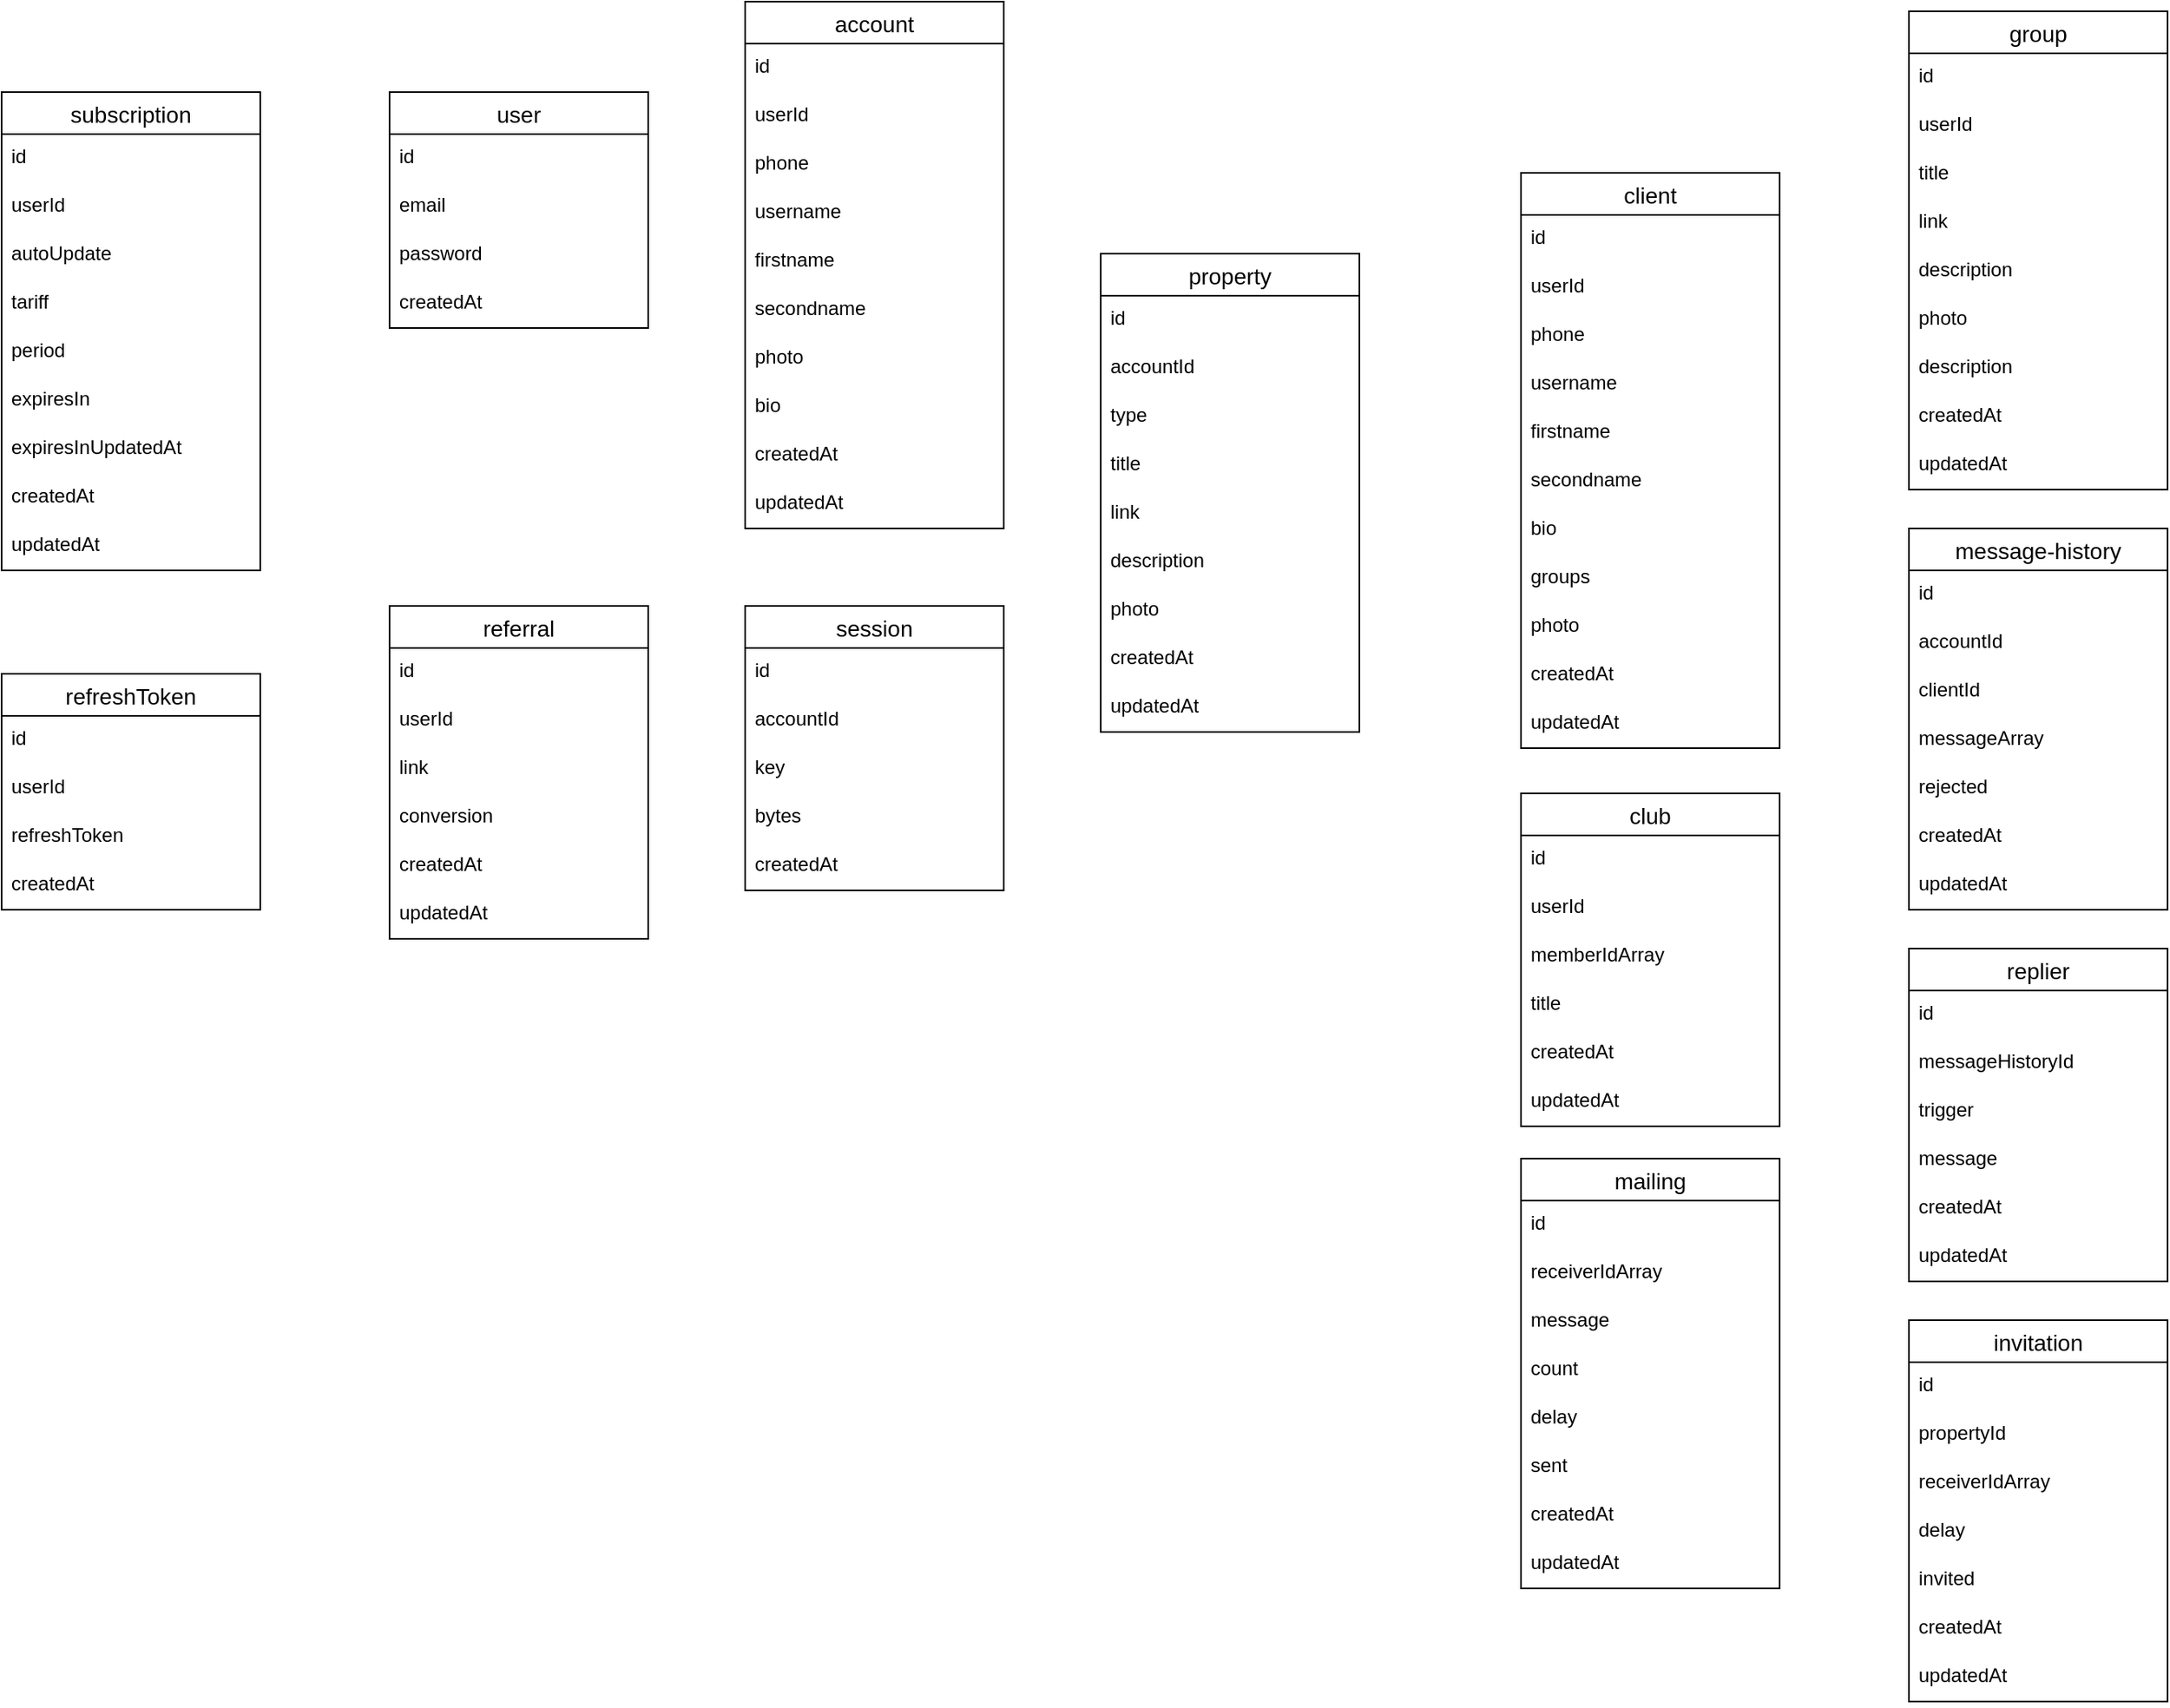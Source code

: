 <mxfile version="15.5.4" type="embed"><diagram id="rlkO2zejg5i3ZWUVnfk_" name="Page-1"><mxGraphModel dx="1343" dy="1570" grid="1" gridSize="10" guides="1" tooltips="1" connect="1" arrows="1" fold="1" page="1" pageScale="1" pageWidth="850" pageHeight="1100" math="0" shadow="0"><root><mxCell id="0"/><mxCell id="1" parent="0"/><mxCell id="tYg0k5vVHJpLoOAfeDSC-1" value="user" style="swimlane;fontStyle=0;childLayout=stackLayout;horizontal=1;startSize=26;horizontalStack=0;resizeParent=1;resizeParentMax=0;resizeLast=0;collapsible=1;marginBottom=0;align=center;fontSize=14;" parent="1" vertex="1"><mxGeometry x="80" width="160" height="146" as="geometry"><mxRectangle x="80" y="60" width="70" height="30" as="alternateBounds"/></mxGeometry></mxCell><mxCell id="tYg0k5vVHJpLoOAfeDSC-2" value="id" style="text;strokeColor=none;fillColor=none;spacingLeft=4;spacingRight=4;overflow=hidden;rotatable=0;points=[[0,0.5],[1,0.5]];portConstraint=eastwest;fontSize=12;" parent="tYg0k5vVHJpLoOAfeDSC-1" vertex="1"><mxGeometry y="26" width="160" height="30" as="geometry"/></mxCell><mxCell id="tYg0k5vVHJpLoOAfeDSC-3" value="email" style="text;strokeColor=none;fillColor=none;spacingLeft=4;spacingRight=4;overflow=hidden;rotatable=0;points=[[0,0.5],[1,0.5]];portConstraint=eastwest;fontSize=12;" parent="tYg0k5vVHJpLoOAfeDSC-1" vertex="1"><mxGeometry y="56" width="160" height="30" as="geometry"/></mxCell><mxCell id="tYg0k5vVHJpLoOAfeDSC-4" value="password" style="text;strokeColor=none;fillColor=none;spacingLeft=4;spacingRight=4;overflow=hidden;rotatable=0;points=[[0,0.5],[1,0.5]];portConstraint=eastwest;fontSize=12;" parent="tYg0k5vVHJpLoOAfeDSC-1" vertex="1"><mxGeometry y="86" width="160" height="30" as="geometry"/></mxCell><mxCell id="tYg0k5vVHJpLoOAfeDSC-53" value="createdAt" style="text;strokeColor=none;fillColor=none;spacingLeft=4;spacingRight=4;overflow=hidden;rotatable=0;points=[[0,0.5],[1,0.5]];portConstraint=eastwest;fontSize=12;" parent="tYg0k5vVHJpLoOAfeDSC-1" vertex="1"><mxGeometry y="116" width="160" height="30" as="geometry"/></mxCell><mxCell id="tYg0k5vVHJpLoOAfeDSC-5" value="property" style="swimlane;fontStyle=0;childLayout=stackLayout;horizontal=1;startSize=26;horizontalStack=0;resizeParent=1;resizeParentMax=0;resizeLast=0;collapsible=1;marginBottom=0;align=center;fontSize=14;" parent="1" vertex="1"><mxGeometry x="520" y="100" width="160" height="296" as="geometry"/></mxCell><mxCell id="tYg0k5vVHJpLoOAfeDSC-6" value="id" style="text;strokeColor=none;fillColor=none;spacingLeft=4;spacingRight=4;overflow=hidden;rotatable=0;points=[[0,0.5],[1,0.5]];portConstraint=eastwest;fontSize=12;" parent="tYg0k5vVHJpLoOAfeDSC-5" vertex="1"><mxGeometry y="26" width="160" height="30" as="geometry"/></mxCell><mxCell id="tYg0k5vVHJpLoOAfeDSC-7" value="accountId" style="text;strokeColor=none;fillColor=none;spacingLeft=4;spacingRight=4;overflow=hidden;rotatable=0;points=[[0,0.5],[1,0.5]];portConstraint=eastwest;fontSize=12;" parent="tYg0k5vVHJpLoOAfeDSC-5" vertex="1"><mxGeometry y="56" width="160" height="30" as="geometry"/></mxCell><mxCell id="tYg0k5vVHJpLoOAfeDSC-8" value="type" style="text;strokeColor=none;fillColor=none;spacingLeft=4;spacingRight=4;overflow=hidden;rotatable=0;points=[[0,0.5],[1,0.5]];portConstraint=eastwest;fontSize=12;" parent="tYg0k5vVHJpLoOAfeDSC-5" vertex="1"><mxGeometry y="86" width="160" height="30" as="geometry"/></mxCell><mxCell id="tYg0k5vVHJpLoOAfeDSC-67" value="title" style="text;strokeColor=none;fillColor=none;spacingLeft=4;spacingRight=4;overflow=hidden;rotatable=0;points=[[0,0.5],[1,0.5]];portConstraint=eastwest;fontSize=12;" parent="tYg0k5vVHJpLoOAfeDSC-5" vertex="1"><mxGeometry y="116" width="160" height="30" as="geometry"/></mxCell><mxCell id="tYg0k5vVHJpLoOAfeDSC-68" value="link" style="text;strokeColor=none;fillColor=none;spacingLeft=4;spacingRight=4;overflow=hidden;rotatable=0;points=[[0,0.5],[1,0.5]];portConstraint=eastwest;fontSize=12;" parent="tYg0k5vVHJpLoOAfeDSC-5" vertex="1"><mxGeometry y="146" width="160" height="30" as="geometry"/></mxCell><mxCell id="tYg0k5vVHJpLoOAfeDSC-69" value="description" style="text;strokeColor=none;fillColor=none;spacingLeft=4;spacingRight=4;overflow=hidden;rotatable=0;points=[[0,0.5],[1,0.5]];portConstraint=eastwest;fontSize=12;" parent="tYg0k5vVHJpLoOAfeDSC-5" vertex="1"><mxGeometry y="176" width="160" height="30" as="geometry"/></mxCell><mxCell id="tYg0k5vVHJpLoOAfeDSC-91" value="photo" style="text;strokeColor=none;fillColor=none;spacingLeft=4;spacingRight=4;overflow=hidden;rotatable=0;points=[[0,0.5],[1,0.5]];portConstraint=eastwest;fontSize=12;" parent="tYg0k5vVHJpLoOAfeDSC-5" vertex="1"><mxGeometry y="206" width="160" height="30" as="geometry"/></mxCell><mxCell id="tYg0k5vVHJpLoOAfeDSC-70" value="createdAt" style="text;strokeColor=none;fillColor=none;spacingLeft=4;spacingRight=4;overflow=hidden;rotatable=0;points=[[0,0.5],[1,0.5]];portConstraint=eastwest;fontSize=12;" parent="tYg0k5vVHJpLoOAfeDSC-5" vertex="1"><mxGeometry y="236" width="160" height="30" as="geometry"/></mxCell><mxCell id="tYg0k5vVHJpLoOAfeDSC-71" value="updatedAt" style="text;strokeColor=none;fillColor=none;spacingLeft=4;spacingRight=4;overflow=hidden;rotatable=0;points=[[0,0.5],[1,0.5]];portConstraint=eastwest;fontSize=12;" parent="tYg0k5vVHJpLoOAfeDSC-5" vertex="1"><mxGeometry y="266" width="160" height="30" as="geometry"/></mxCell><mxCell id="tYg0k5vVHJpLoOAfeDSC-9" value="client" style="swimlane;fontStyle=0;childLayout=stackLayout;horizontal=1;startSize=26;horizontalStack=0;resizeParent=1;resizeParentMax=0;resizeLast=0;collapsible=1;marginBottom=0;align=center;fontSize=14;" parent="1" vertex="1"><mxGeometry x="780" y="50" width="160" height="356" as="geometry"/></mxCell><mxCell id="tYg0k5vVHJpLoOAfeDSC-10" value="id" style="text;strokeColor=none;fillColor=none;spacingLeft=4;spacingRight=4;overflow=hidden;rotatable=0;points=[[0,0.5],[1,0.5]];portConstraint=eastwest;fontSize=12;" parent="tYg0k5vVHJpLoOAfeDSC-9" vertex="1"><mxGeometry y="26" width="160" height="30" as="geometry"/></mxCell><mxCell id="tYg0k5vVHJpLoOAfeDSC-11" value="userId" style="text;strokeColor=none;fillColor=none;spacingLeft=4;spacingRight=4;overflow=hidden;rotatable=0;points=[[0,0.5],[1,0.5]];portConstraint=eastwest;fontSize=12;" parent="tYg0k5vVHJpLoOAfeDSC-9" vertex="1"><mxGeometry y="56" width="160" height="30" as="geometry"/></mxCell><mxCell id="tYg0k5vVHJpLoOAfeDSC-12" value="phone" style="text;strokeColor=none;fillColor=none;spacingLeft=4;spacingRight=4;overflow=hidden;rotatable=0;points=[[0,0.5],[1,0.5]];portConstraint=eastwest;fontSize=12;" parent="tYg0k5vVHJpLoOAfeDSC-9" vertex="1"><mxGeometry y="86" width="160" height="30" as="geometry"/></mxCell><mxCell id="tYg0k5vVHJpLoOAfeDSC-73" value="username" style="text;strokeColor=none;fillColor=none;spacingLeft=4;spacingRight=4;overflow=hidden;rotatable=0;points=[[0,0.5],[1,0.5]];portConstraint=eastwest;fontSize=12;" parent="tYg0k5vVHJpLoOAfeDSC-9" vertex="1"><mxGeometry y="116" width="160" height="30" as="geometry"/></mxCell><mxCell id="tYg0k5vVHJpLoOAfeDSC-74" value="firstname" style="text;strokeColor=none;fillColor=none;spacingLeft=4;spacingRight=4;overflow=hidden;rotatable=0;points=[[0,0.5],[1,0.5]];portConstraint=eastwest;fontSize=12;" parent="tYg0k5vVHJpLoOAfeDSC-9" vertex="1"><mxGeometry y="146" width="160" height="30" as="geometry"/></mxCell><mxCell id="tYg0k5vVHJpLoOAfeDSC-75" value="secondname" style="text;strokeColor=none;fillColor=none;spacingLeft=4;spacingRight=4;overflow=hidden;rotatable=0;points=[[0,0.5],[1,0.5]];portConstraint=eastwest;fontSize=12;" parent="tYg0k5vVHJpLoOAfeDSC-9" vertex="1"><mxGeometry y="176" width="160" height="30" as="geometry"/></mxCell><mxCell id="tYg0k5vVHJpLoOAfeDSC-77" value="bio" style="text;strokeColor=none;fillColor=none;spacingLeft=4;spacingRight=4;overflow=hidden;rotatable=0;points=[[0,0.5],[1,0.5]];portConstraint=eastwest;fontSize=12;" parent="tYg0k5vVHJpLoOAfeDSC-9" vertex="1"><mxGeometry y="206" width="160" height="30" as="geometry"/></mxCell><mxCell id="tYg0k5vVHJpLoOAfeDSC-83" value="groups" style="text;strokeColor=none;fillColor=none;spacingLeft=4;spacingRight=4;overflow=hidden;rotatable=0;points=[[0,0.5],[1,0.5]];portConstraint=eastwest;fontSize=12;" parent="tYg0k5vVHJpLoOAfeDSC-9" vertex="1"><mxGeometry y="236" width="160" height="30" as="geometry"/></mxCell><mxCell id="tYg0k5vVHJpLoOAfeDSC-86" value="photo" style="text;strokeColor=none;fillColor=none;spacingLeft=4;spacingRight=4;overflow=hidden;rotatable=0;points=[[0,0.5],[1,0.5]];portConstraint=eastwest;fontSize=12;" parent="tYg0k5vVHJpLoOAfeDSC-9" vertex="1"><mxGeometry y="266" width="160" height="30" as="geometry"/></mxCell><mxCell id="tYg0k5vVHJpLoOAfeDSC-78" value="createdAt" style="text;strokeColor=none;fillColor=none;spacingLeft=4;spacingRight=4;overflow=hidden;rotatable=0;points=[[0,0.5],[1,0.5]];portConstraint=eastwest;fontSize=12;" parent="tYg0k5vVHJpLoOAfeDSC-9" vertex="1"><mxGeometry y="296" width="160" height="30" as="geometry"/></mxCell><mxCell id="tYg0k5vVHJpLoOAfeDSC-79" value="updatedAt" style="text;strokeColor=none;fillColor=none;spacingLeft=4;spacingRight=4;overflow=hidden;rotatable=0;points=[[0,0.5],[1,0.5]];portConstraint=eastwest;fontSize=12;" parent="tYg0k5vVHJpLoOAfeDSC-9" vertex="1"><mxGeometry y="326" width="160" height="30" as="geometry"/></mxCell><mxCell id="tYg0k5vVHJpLoOAfeDSC-13" value="referral" style="swimlane;fontStyle=0;childLayout=stackLayout;horizontal=1;startSize=26;horizontalStack=0;resizeParent=1;resizeParentMax=0;resizeLast=0;collapsible=1;marginBottom=0;align=center;fontSize=14;" parent="1" vertex="1"><mxGeometry x="80" y="318" width="160" height="206" as="geometry"/></mxCell><mxCell id="tYg0k5vVHJpLoOAfeDSC-14" value="id" style="text;strokeColor=none;fillColor=none;spacingLeft=4;spacingRight=4;overflow=hidden;rotatable=0;points=[[0,0.5],[1,0.5]];portConstraint=eastwest;fontSize=12;" parent="tYg0k5vVHJpLoOAfeDSC-13" vertex="1"><mxGeometry y="26" width="160" height="30" as="geometry"/></mxCell><mxCell id="tYg0k5vVHJpLoOAfeDSC-15" value="userId" style="text;strokeColor=none;fillColor=none;spacingLeft=4;spacingRight=4;overflow=hidden;rotatable=0;points=[[0,0.5],[1,0.5]];portConstraint=eastwest;fontSize=12;" parent="tYg0k5vVHJpLoOAfeDSC-13" vertex="1"><mxGeometry y="56" width="160" height="30" as="geometry"/></mxCell><mxCell id="tYg0k5vVHJpLoOAfeDSC-16" value="link" style="text;strokeColor=none;fillColor=none;spacingLeft=4;spacingRight=4;overflow=hidden;rotatable=0;points=[[0,0.5],[1,0.5]];portConstraint=eastwest;fontSize=12;" parent="tYg0k5vVHJpLoOAfeDSC-13" vertex="1"><mxGeometry y="86" width="160" height="30" as="geometry"/></mxCell><mxCell id="tYg0k5vVHJpLoOAfeDSC-62" value="conversion" style="text;strokeColor=none;fillColor=none;spacingLeft=4;spacingRight=4;overflow=hidden;rotatable=0;points=[[0,0.5],[1,0.5]];portConstraint=eastwest;fontSize=12;" parent="tYg0k5vVHJpLoOAfeDSC-13" vertex="1"><mxGeometry y="116" width="160" height="30" as="geometry"/></mxCell><mxCell id="tYg0k5vVHJpLoOAfeDSC-63" value="createdAt" style="text;strokeColor=none;fillColor=none;spacingLeft=4;spacingRight=4;overflow=hidden;rotatable=0;points=[[0,0.5],[1,0.5]];portConstraint=eastwest;fontSize=12;" parent="tYg0k5vVHJpLoOAfeDSC-13" vertex="1"><mxGeometry y="146" width="160" height="30" as="geometry"/></mxCell><mxCell id="tYg0k5vVHJpLoOAfeDSC-64" value="updatedAt" style="text;strokeColor=none;fillColor=none;spacingLeft=4;spacingRight=4;overflow=hidden;rotatable=0;points=[[0,0.5],[1,0.5]];portConstraint=eastwest;fontSize=12;" parent="tYg0k5vVHJpLoOAfeDSC-13" vertex="1"><mxGeometry y="176" width="160" height="30" as="geometry"/></mxCell><mxCell id="tYg0k5vVHJpLoOAfeDSC-17" value="session" style="swimlane;fontStyle=0;childLayout=stackLayout;horizontal=1;startSize=26;horizontalStack=0;resizeParent=1;resizeParentMax=0;resizeLast=0;collapsible=1;marginBottom=0;align=center;fontSize=14;" parent="1" vertex="1"><mxGeometry x="300" y="318" width="160" height="176" as="geometry"/></mxCell><mxCell id="tYg0k5vVHJpLoOAfeDSC-18" value="id" style="text;strokeColor=none;fillColor=none;spacingLeft=4;spacingRight=4;overflow=hidden;rotatable=0;points=[[0,0.5],[1,0.5]];portConstraint=eastwest;fontSize=12;" parent="tYg0k5vVHJpLoOAfeDSC-17" vertex="1"><mxGeometry y="26" width="160" height="30" as="geometry"/></mxCell><mxCell id="tYg0k5vVHJpLoOAfeDSC-19" value="accountId" style="text;strokeColor=none;fillColor=none;spacingLeft=4;spacingRight=4;overflow=hidden;rotatable=0;points=[[0,0.5],[1,0.5]];portConstraint=eastwest;fontSize=12;" parent="tYg0k5vVHJpLoOAfeDSC-17" vertex="1"><mxGeometry y="56" width="160" height="30" as="geometry"/></mxCell><mxCell id="tYg0k5vVHJpLoOAfeDSC-20" value="key" style="text;strokeColor=none;fillColor=none;spacingLeft=4;spacingRight=4;overflow=hidden;rotatable=0;points=[[0,0.5],[1,0.5]];portConstraint=eastwest;fontSize=12;" parent="tYg0k5vVHJpLoOAfeDSC-17" vertex="1"><mxGeometry y="86" width="160" height="30" as="geometry"/></mxCell><mxCell id="tYg0k5vVHJpLoOAfeDSC-65" value="bytes" style="text;strokeColor=none;fillColor=none;spacingLeft=4;spacingRight=4;overflow=hidden;rotatable=0;points=[[0,0.5],[1,0.5]];portConstraint=eastwest;fontSize=12;" parent="tYg0k5vVHJpLoOAfeDSC-17" vertex="1"><mxGeometry y="116" width="160" height="30" as="geometry"/></mxCell><mxCell id="tYg0k5vVHJpLoOAfeDSC-66" value="createdAt" style="text;strokeColor=none;fillColor=none;spacingLeft=4;spacingRight=4;overflow=hidden;rotatable=0;points=[[0,0.5],[1,0.5]];portConstraint=eastwest;fontSize=12;" parent="tYg0k5vVHJpLoOAfeDSC-17" vertex="1"><mxGeometry y="146" width="160" height="30" as="geometry"/></mxCell><mxCell id="tYg0k5vVHJpLoOAfeDSC-21" value="account" style="swimlane;fontStyle=0;childLayout=stackLayout;horizontal=1;startSize=26;horizontalStack=0;resizeParent=1;resizeParentMax=0;resizeLast=0;collapsible=1;marginBottom=0;align=center;fontSize=14;" parent="1" vertex="1"><mxGeometry x="300" y="-56" width="160" height="326" as="geometry"/></mxCell><mxCell id="tYg0k5vVHJpLoOAfeDSC-22" value="id" style="text;strokeColor=none;fillColor=none;spacingLeft=4;spacingRight=4;overflow=hidden;rotatable=0;points=[[0,0.5],[1,0.5]];portConstraint=eastwest;fontSize=12;" parent="tYg0k5vVHJpLoOAfeDSC-21" vertex="1"><mxGeometry y="26" width="160" height="30" as="geometry"/></mxCell><mxCell id="tYg0k5vVHJpLoOAfeDSC-23" value="userId" style="text;strokeColor=none;fillColor=none;spacingLeft=4;spacingRight=4;overflow=hidden;rotatable=0;points=[[0,0.5],[1,0.5]];portConstraint=eastwest;fontSize=12;" parent="tYg0k5vVHJpLoOAfeDSC-21" vertex="1"><mxGeometry y="56" width="160" height="30" as="geometry"/></mxCell><mxCell id="tYg0k5vVHJpLoOAfeDSC-59" value="phone" style="text;strokeColor=none;fillColor=none;spacingLeft=4;spacingRight=4;overflow=hidden;rotatable=0;points=[[0,0.5],[1,0.5]];portConstraint=eastwest;fontSize=12;" parent="tYg0k5vVHJpLoOAfeDSC-21" vertex="1"><mxGeometry y="86" width="160" height="30" as="geometry"/></mxCell><mxCell id="tYg0k5vVHJpLoOAfeDSC-24" value="username" style="text;strokeColor=none;fillColor=none;spacingLeft=4;spacingRight=4;overflow=hidden;rotatable=0;points=[[0,0.5],[1,0.5]];portConstraint=eastwest;fontSize=12;" parent="tYg0k5vVHJpLoOAfeDSC-21" vertex="1"><mxGeometry y="116" width="160" height="30" as="geometry"/></mxCell><mxCell id="tYg0k5vVHJpLoOAfeDSC-55" value="firstname" style="text;strokeColor=none;fillColor=none;spacingLeft=4;spacingRight=4;overflow=hidden;rotatable=0;points=[[0,0.5],[1,0.5]];portConstraint=eastwest;fontSize=12;" parent="tYg0k5vVHJpLoOAfeDSC-21" vertex="1"><mxGeometry y="146" width="160" height="30" as="geometry"/></mxCell><mxCell id="tYg0k5vVHJpLoOAfeDSC-56" value="secondname" style="text;strokeColor=none;fillColor=none;spacingLeft=4;spacingRight=4;overflow=hidden;rotatable=0;points=[[0,0.5],[1,0.5]];portConstraint=eastwest;fontSize=12;" parent="tYg0k5vVHJpLoOAfeDSC-21" vertex="1"><mxGeometry y="176" width="160" height="30" as="geometry"/></mxCell><mxCell id="tYg0k5vVHJpLoOAfeDSC-57" value="photo" style="text;strokeColor=none;fillColor=none;spacingLeft=4;spacingRight=4;overflow=hidden;rotatable=0;points=[[0,0.5],[1,0.5]];portConstraint=eastwest;fontSize=12;" parent="tYg0k5vVHJpLoOAfeDSC-21" vertex="1"><mxGeometry y="206" width="160" height="30" as="geometry"/></mxCell><mxCell id="tYg0k5vVHJpLoOAfeDSC-58" value="bio" style="text;strokeColor=none;fillColor=none;spacingLeft=4;spacingRight=4;overflow=hidden;rotatable=0;points=[[0,0.5],[1,0.5]];portConstraint=eastwest;fontSize=12;" parent="tYg0k5vVHJpLoOAfeDSC-21" vertex="1"><mxGeometry y="236" width="160" height="30" as="geometry"/></mxCell><mxCell id="tYg0k5vVHJpLoOAfeDSC-60" value="createdAt" style="text;strokeColor=none;fillColor=none;spacingLeft=4;spacingRight=4;overflow=hidden;rotatable=0;points=[[0,0.5],[1,0.5]];portConstraint=eastwest;fontSize=12;" parent="tYg0k5vVHJpLoOAfeDSC-21" vertex="1"><mxGeometry y="266" width="160" height="30" as="geometry"/></mxCell><mxCell id="tYg0k5vVHJpLoOAfeDSC-61" value="updatedAt" style="text;strokeColor=none;fillColor=none;spacingLeft=4;spacingRight=4;overflow=hidden;rotatable=0;points=[[0,0.5],[1,0.5]];portConstraint=eastwest;fontSize=12;" parent="tYg0k5vVHJpLoOAfeDSC-21" vertex="1"><mxGeometry y="296" width="160" height="30" as="geometry"/></mxCell><mxCell id="tYg0k5vVHJpLoOAfeDSC-29" value="group" style="swimlane;fontStyle=0;childLayout=stackLayout;horizontal=1;startSize=26;horizontalStack=0;resizeParent=1;resizeParentMax=0;resizeLast=0;collapsible=1;marginBottom=0;align=center;fontSize=14;" parent="1" vertex="1"><mxGeometry x="1020" y="-50" width="160" height="296" as="geometry"/></mxCell><mxCell id="tYg0k5vVHJpLoOAfeDSC-30" value="id" style="text;strokeColor=none;fillColor=none;spacingLeft=4;spacingRight=4;overflow=hidden;rotatable=0;points=[[0,0.5],[1,0.5]];portConstraint=eastwest;fontSize=12;" parent="tYg0k5vVHJpLoOAfeDSC-29" vertex="1"><mxGeometry y="26" width="160" height="30" as="geometry"/></mxCell><mxCell id="tYg0k5vVHJpLoOAfeDSC-31" value="userId" style="text;strokeColor=none;fillColor=none;spacingLeft=4;spacingRight=4;overflow=hidden;rotatable=0;points=[[0,0.5],[1,0.5]];portConstraint=eastwest;fontSize=12;" parent="tYg0k5vVHJpLoOAfeDSC-29" vertex="1"><mxGeometry y="56" width="160" height="30" as="geometry"/></mxCell><mxCell id="tYg0k5vVHJpLoOAfeDSC-32" value="title" style="text;strokeColor=none;fillColor=none;spacingLeft=4;spacingRight=4;overflow=hidden;rotatable=0;points=[[0,0.5],[1,0.5]];portConstraint=eastwest;fontSize=12;" parent="tYg0k5vVHJpLoOAfeDSC-29" vertex="1"><mxGeometry y="86" width="160" height="30" as="geometry"/></mxCell><mxCell id="tYg0k5vVHJpLoOAfeDSC-84" value="link" style="text;strokeColor=none;fillColor=none;spacingLeft=4;spacingRight=4;overflow=hidden;rotatable=0;points=[[0,0.5],[1,0.5]];portConstraint=eastwest;fontSize=12;" parent="tYg0k5vVHJpLoOAfeDSC-29" vertex="1"><mxGeometry y="116" width="160" height="30" as="geometry"/></mxCell><mxCell id="tYg0k5vVHJpLoOAfeDSC-87" value="description" style="text;strokeColor=none;fillColor=none;spacingLeft=4;spacingRight=4;overflow=hidden;rotatable=0;points=[[0,0.5],[1,0.5]];portConstraint=eastwest;fontSize=12;" parent="tYg0k5vVHJpLoOAfeDSC-29" vertex="1"><mxGeometry y="146" width="160" height="30" as="geometry"/></mxCell><mxCell id="tYg0k5vVHJpLoOAfeDSC-88" value="photo" style="text;strokeColor=none;fillColor=none;spacingLeft=4;spacingRight=4;overflow=hidden;rotatable=0;points=[[0,0.5],[1,0.5]];portConstraint=eastwest;fontSize=12;" parent="tYg0k5vVHJpLoOAfeDSC-29" vertex="1"><mxGeometry y="176" width="160" height="30" as="geometry"/></mxCell><mxCell id="tYg0k5vVHJpLoOAfeDSC-89" value="description" style="text;strokeColor=none;fillColor=none;spacingLeft=4;spacingRight=4;overflow=hidden;rotatable=0;points=[[0,0.5],[1,0.5]];portConstraint=eastwest;fontSize=12;" parent="tYg0k5vVHJpLoOAfeDSC-29" vertex="1"><mxGeometry y="206" width="160" height="30" as="geometry"/></mxCell><mxCell id="tYg0k5vVHJpLoOAfeDSC-92" value="createdAt" style="text;strokeColor=none;fillColor=none;spacingLeft=4;spacingRight=4;overflow=hidden;rotatable=0;points=[[0,0.5],[1,0.5]];portConstraint=eastwest;fontSize=12;" parent="tYg0k5vVHJpLoOAfeDSC-29" vertex="1"><mxGeometry y="236" width="160" height="30" as="geometry"/></mxCell><mxCell id="tYg0k5vVHJpLoOAfeDSC-93" value="updatedAt" style="text;strokeColor=none;fillColor=none;spacingLeft=4;spacingRight=4;overflow=hidden;rotatable=0;points=[[0,0.5],[1,0.5]];portConstraint=eastwest;fontSize=12;" parent="tYg0k5vVHJpLoOAfeDSC-29" vertex="1"><mxGeometry y="266" width="160" height="30" as="geometry"/></mxCell><mxCell id="tYg0k5vVHJpLoOAfeDSC-33" value="message-history" style="swimlane;fontStyle=0;childLayout=stackLayout;horizontal=1;startSize=26;horizontalStack=0;resizeParent=1;resizeParentMax=0;resizeLast=0;collapsible=1;marginBottom=0;align=center;fontSize=14;" parent="1" vertex="1"><mxGeometry x="1020" y="270" width="160" height="236" as="geometry"/></mxCell><mxCell id="tYg0k5vVHJpLoOAfeDSC-34" value="id" style="text;strokeColor=none;fillColor=none;spacingLeft=4;spacingRight=4;overflow=hidden;rotatable=0;points=[[0,0.5],[1,0.5]];portConstraint=eastwest;fontSize=12;" parent="tYg0k5vVHJpLoOAfeDSC-33" vertex="1"><mxGeometry y="26" width="160" height="30" as="geometry"/></mxCell><mxCell id="tYg0k5vVHJpLoOAfeDSC-35" value="accountId" style="text;strokeColor=none;fillColor=none;spacingLeft=4;spacingRight=4;overflow=hidden;rotatable=0;points=[[0,0.5],[1,0.5]];portConstraint=eastwest;fontSize=12;" parent="tYg0k5vVHJpLoOAfeDSC-33" vertex="1"><mxGeometry y="56" width="160" height="30" as="geometry"/></mxCell><mxCell id="tYg0k5vVHJpLoOAfeDSC-36" value="clientId" style="text;strokeColor=none;fillColor=none;spacingLeft=4;spacingRight=4;overflow=hidden;rotatable=0;points=[[0,0.5],[1,0.5]];portConstraint=eastwest;fontSize=12;" parent="tYg0k5vVHJpLoOAfeDSC-33" vertex="1"><mxGeometry y="86" width="160" height="30" as="geometry"/></mxCell><mxCell id="tYg0k5vVHJpLoOAfeDSC-94" value="messageArray" style="text;strokeColor=none;fillColor=none;spacingLeft=4;spacingRight=4;overflow=hidden;rotatable=0;points=[[0,0.5],[1,0.5]];portConstraint=eastwest;fontSize=12;" parent="tYg0k5vVHJpLoOAfeDSC-33" vertex="1"><mxGeometry y="116" width="160" height="30" as="geometry"/></mxCell><mxCell id="tYg0k5vVHJpLoOAfeDSC-97" value="rejected" style="text;strokeColor=none;fillColor=none;spacingLeft=4;spacingRight=4;overflow=hidden;rotatable=0;points=[[0,0.5],[1,0.5]];portConstraint=eastwest;fontSize=12;" parent="tYg0k5vVHJpLoOAfeDSC-33" vertex="1"><mxGeometry y="146" width="160" height="30" as="geometry"/></mxCell><mxCell id="tYg0k5vVHJpLoOAfeDSC-95" value="createdAt" style="text;strokeColor=none;fillColor=none;spacingLeft=4;spacingRight=4;overflow=hidden;rotatable=0;points=[[0,0.5],[1,0.5]];portConstraint=eastwest;fontSize=12;" parent="tYg0k5vVHJpLoOAfeDSC-33" vertex="1"><mxGeometry y="176" width="160" height="30" as="geometry"/></mxCell><mxCell id="tYg0k5vVHJpLoOAfeDSC-96" value="updatedAt" style="text;strokeColor=none;fillColor=none;spacingLeft=4;spacingRight=4;overflow=hidden;rotatable=0;points=[[0,0.5],[1,0.5]];portConstraint=eastwest;fontSize=12;" parent="tYg0k5vVHJpLoOAfeDSC-33" vertex="1"><mxGeometry y="206" width="160" height="30" as="geometry"/></mxCell><mxCell id="tYg0k5vVHJpLoOAfeDSC-37" value="mailing" style="swimlane;fontStyle=0;childLayout=stackLayout;horizontal=1;startSize=26;horizontalStack=0;resizeParent=1;resizeParentMax=0;resizeLast=0;collapsible=1;marginBottom=0;align=center;fontSize=14;" parent="1" vertex="1"><mxGeometry x="780" y="660" width="160" height="266" as="geometry"/></mxCell><mxCell id="tYg0k5vVHJpLoOAfeDSC-38" value="id" style="text;strokeColor=none;fillColor=none;spacingLeft=4;spacingRight=4;overflow=hidden;rotatable=0;points=[[0,0.5],[1,0.5]];portConstraint=eastwest;fontSize=12;" parent="tYg0k5vVHJpLoOAfeDSC-37" vertex="1"><mxGeometry y="26" width="160" height="30" as="geometry"/></mxCell><mxCell id="tYg0k5vVHJpLoOAfeDSC-39" value="receiverIdArray" style="text;strokeColor=none;fillColor=none;spacingLeft=4;spacingRight=4;overflow=hidden;rotatable=0;points=[[0,0.5],[1,0.5]];portConstraint=eastwest;fontSize=12;" parent="tYg0k5vVHJpLoOAfeDSC-37" vertex="1"><mxGeometry y="56" width="160" height="30" as="geometry"/></mxCell><mxCell id="tYg0k5vVHJpLoOAfeDSC-40" value="message" style="text;strokeColor=none;fillColor=none;spacingLeft=4;spacingRight=4;overflow=hidden;rotatable=0;points=[[0,0.5],[1,0.5]];portConstraint=eastwest;fontSize=12;" parent="tYg0k5vVHJpLoOAfeDSC-37" vertex="1"><mxGeometry y="86" width="160" height="30" as="geometry"/></mxCell><mxCell id="tYg0k5vVHJpLoOAfeDSC-103" value="count" style="text;strokeColor=none;fillColor=none;spacingLeft=4;spacingRight=4;overflow=hidden;rotatable=0;points=[[0,0.5],[1,0.5]];portConstraint=eastwest;fontSize=12;" parent="tYg0k5vVHJpLoOAfeDSC-37" vertex="1"><mxGeometry y="116" width="160" height="30" as="geometry"/></mxCell><mxCell id="tYg0k5vVHJpLoOAfeDSC-101" value="delay" style="text;strokeColor=none;fillColor=none;spacingLeft=4;spacingRight=4;overflow=hidden;rotatable=0;points=[[0,0.5],[1,0.5]];portConstraint=eastwest;fontSize=12;" parent="tYg0k5vVHJpLoOAfeDSC-37" vertex="1"><mxGeometry y="146" width="160" height="30" as="geometry"/></mxCell><mxCell id="tYg0k5vVHJpLoOAfeDSC-102" value="sent" style="text;strokeColor=none;fillColor=none;spacingLeft=4;spacingRight=4;overflow=hidden;rotatable=0;points=[[0,0.5],[1,0.5]];portConstraint=eastwest;fontSize=12;" parent="tYg0k5vVHJpLoOAfeDSC-37" vertex="1"><mxGeometry y="176" width="160" height="30" as="geometry"/></mxCell><mxCell id="tYg0k5vVHJpLoOAfeDSC-104" value="createdAt" style="text;strokeColor=none;fillColor=none;spacingLeft=4;spacingRight=4;overflow=hidden;rotatable=0;points=[[0,0.5],[1,0.5]];portConstraint=eastwest;fontSize=12;" parent="tYg0k5vVHJpLoOAfeDSC-37" vertex="1"><mxGeometry y="206" width="160" height="30" as="geometry"/></mxCell><mxCell id="tYg0k5vVHJpLoOAfeDSC-105" value="updatedAt" style="text;strokeColor=none;fillColor=none;spacingLeft=4;spacingRight=4;overflow=hidden;rotatable=0;points=[[0,0.5],[1,0.5]];portConstraint=eastwest;fontSize=12;" parent="tYg0k5vVHJpLoOAfeDSC-37" vertex="1"><mxGeometry y="236" width="160" height="30" as="geometry"/></mxCell><mxCell id="tYg0k5vVHJpLoOAfeDSC-41" value="club" style="swimlane;fontStyle=0;childLayout=stackLayout;horizontal=1;startSize=26;horizontalStack=0;resizeParent=1;resizeParentMax=0;resizeLast=0;collapsible=1;marginBottom=0;align=center;fontSize=14;" parent="1" vertex="1"><mxGeometry x="780" y="434" width="160" height="206" as="geometry"/></mxCell><mxCell id="tYg0k5vVHJpLoOAfeDSC-42" value="id" style="text;strokeColor=none;fillColor=none;spacingLeft=4;spacingRight=4;overflow=hidden;rotatable=0;points=[[0,0.5],[1,0.5]];portConstraint=eastwest;fontSize=12;" parent="tYg0k5vVHJpLoOAfeDSC-41" vertex="1"><mxGeometry y="26" width="160" height="30" as="geometry"/></mxCell><mxCell id="tYg0k5vVHJpLoOAfeDSC-43" value="userId" style="text;strokeColor=none;fillColor=none;spacingLeft=4;spacingRight=4;overflow=hidden;rotatable=0;points=[[0,0.5],[1,0.5]];portConstraint=eastwest;fontSize=12;" parent="tYg0k5vVHJpLoOAfeDSC-41" vertex="1"><mxGeometry y="56" width="160" height="30" as="geometry"/></mxCell><mxCell id="tYg0k5vVHJpLoOAfeDSC-44" value="memberIdArray" style="text;strokeColor=none;fillColor=none;spacingLeft=4;spacingRight=4;overflow=hidden;rotatable=0;points=[[0,0.5],[1,0.5]];portConstraint=eastwest;fontSize=12;" parent="tYg0k5vVHJpLoOAfeDSC-41" vertex="1"><mxGeometry y="86" width="160" height="30" as="geometry"/></mxCell><mxCell id="tYg0k5vVHJpLoOAfeDSC-80" value="title" style="text;strokeColor=none;fillColor=none;spacingLeft=4;spacingRight=4;overflow=hidden;rotatable=0;points=[[0,0.5],[1,0.5]];portConstraint=eastwest;fontSize=12;" parent="tYg0k5vVHJpLoOAfeDSC-41" vertex="1"><mxGeometry y="116" width="160" height="30" as="geometry"/></mxCell><mxCell id="tYg0k5vVHJpLoOAfeDSC-81" value="createdAt" style="text;strokeColor=none;fillColor=none;spacingLeft=4;spacingRight=4;overflow=hidden;rotatable=0;points=[[0,0.5],[1,0.5]];portConstraint=eastwest;fontSize=12;" parent="tYg0k5vVHJpLoOAfeDSC-41" vertex="1"><mxGeometry y="146" width="160" height="30" as="geometry"/></mxCell><mxCell id="tYg0k5vVHJpLoOAfeDSC-82" value="updatedAt" style="text;strokeColor=none;fillColor=none;spacingLeft=4;spacingRight=4;overflow=hidden;rotatable=0;points=[[0,0.5],[1,0.5]];portConstraint=eastwest;fontSize=12;" parent="tYg0k5vVHJpLoOAfeDSC-41" vertex="1"><mxGeometry y="176" width="160" height="30" as="geometry"/></mxCell><mxCell id="tYg0k5vVHJpLoOAfeDSC-45" value="invitation" style="swimlane;fontStyle=0;childLayout=stackLayout;horizontal=1;startSize=26;horizontalStack=0;resizeParent=1;resizeParentMax=0;resizeLast=0;collapsible=1;marginBottom=0;align=center;fontSize=14;" parent="1" vertex="1"><mxGeometry x="1020" y="760" width="160" height="236" as="geometry"/></mxCell><mxCell id="tYg0k5vVHJpLoOAfeDSC-46" value="id" style="text;strokeColor=none;fillColor=none;spacingLeft=4;spacingRight=4;overflow=hidden;rotatable=0;points=[[0,0.5],[1,0.5]];portConstraint=eastwest;fontSize=12;" parent="tYg0k5vVHJpLoOAfeDSC-45" vertex="1"><mxGeometry y="26" width="160" height="30" as="geometry"/></mxCell><mxCell id="tYg0k5vVHJpLoOAfeDSC-47" value="propertyId" style="text;strokeColor=none;fillColor=none;spacingLeft=4;spacingRight=4;overflow=hidden;rotatable=0;points=[[0,0.5],[1,0.5]];portConstraint=eastwest;fontSize=12;" parent="tYg0k5vVHJpLoOAfeDSC-45" vertex="1"><mxGeometry y="56" width="160" height="30" as="geometry"/></mxCell><mxCell id="tYg0k5vVHJpLoOAfeDSC-48" value="receiverIdArray" style="text;strokeColor=none;fillColor=none;spacingLeft=4;spacingRight=4;overflow=hidden;rotatable=0;points=[[0,0.5],[1,0.5]];portConstraint=eastwest;fontSize=12;" parent="tYg0k5vVHJpLoOAfeDSC-45" vertex="1"><mxGeometry y="86" width="160" height="30" as="geometry"/></mxCell><mxCell id="tYg0k5vVHJpLoOAfeDSC-106" value="delay" style="text;strokeColor=none;fillColor=none;spacingLeft=4;spacingRight=4;overflow=hidden;rotatable=0;points=[[0,0.5],[1,0.5]];portConstraint=eastwest;fontSize=12;" parent="tYg0k5vVHJpLoOAfeDSC-45" vertex="1"><mxGeometry y="116" width="160" height="30" as="geometry"/></mxCell><mxCell id="tYg0k5vVHJpLoOAfeDSC-107" value="invited" style="text;strokeColor=none;fillColor=none;spacingLeft=4;spacingRight=4;overflow=hidden;rotatable=0;points=[[0,0.5],[1,0.5]];portConstraint=eastwest;fontSize=12;" parent="tYg0k5vVHJpLoOAfeDSC-45" vertex="1"><mxGeometry y="146" width="160" height="30" as="geometry"/></mxCell><mxCell id="tYg0k5vVHJpLoOAfeDSC-108" value="createdAt" style="text;strokeColor=none;fillColor=none;spacingLeft=4;spacingRight=4;overflow=hidden;rotatable=0;points=[[0,0.5],[1,0.5]];portConstraint=eastwest;fontSize=12;" parent="tYg0k5vVHJpLoOAfeDSC-45" vertex="1"><mxGeometry y="176" width="160" height="30" as="geometry"/></mxCell><mxCell id="tYg0k5vVHJpLoOAfeDSC-109" value="updatedAt" style="text;strokeColor=none;fillColor=none;spacingLeft=4;spacingRight=4;overflow=hidden;rotatable=0;points=[[0,0.5],[1,0.5]];portConstraint=eastwest;fontSize=12;" parent="tYg0k5vVHJpLoOAfeDSC-45" vertex="1"><mxGeometry y="206" width="160" height="30" as="geometry"/></mxCell><mxCell id="tYg0k5vVHJpLoOAfeDSC-49" value="replier" style="swimlane;fontStyle=0;childLayout=stackLayout;horizontal=1;startSize=26;horizontalStack=0;resizeParent=1;resizeParentMax=0;resizeLast=0;collapsible=1;marginBottom=0;align=center;fontSize=14;" parent="1" vertex="1"><mxGeometry x="1020" y="530" width="160" height="206" as="geometry"/></mxCell><mxCell id="tYg0k5vVHJpLoOAfeDSC-50" value="id" style="text;strokeColor=none;fillColor=none;spacingLeft=4;spacingRight=4;overflow=hidden;rotatable=0;points=[[0,0.5],[1,0.5]];portConstraint=eastwest;fontSize=12;" parent="tYg0k5vVHJpLoOAfeDSC-49" vertex="1"><mxGeometry y="26" width="160" height="30" as="geometry"/></mxCell><mxCell id="tYg0k5vVHJpLoOAfeDSC-51" value="messageHistoryId" style="text;strokeColor=none;fillColor=none;spacingLeft=4;spacingRight=4;overflow=hidden;rotatable=0;points=[[0,0.5],[1,0.5]];portConstraint=eastwest;fontSize=12;" parent="tYg0k5vVHJpLoOAfeDSC-49" vertex="1"><mxGeometry y="56" width="160" height="30" as="geometry"/></mxCell><mxCell id="tYg0k5vVHJpLoOAfeDSC-52" value="trigger" style="text;strokeColor=none;fillColor=none;spacingLeft=4;spacingRight=4;overflow=hidden;rotatable=0;points=[[0,0.5],[1,0.5]];portConstraint=eastwest;fontSize=12;" parent="tYg0k5vVHJpLoOAfeDSC-49" vertex="1"><mxGeometry y="86" width="160" height="30" as="geometry"/></mxCell><mxCell id="tYg0k5vVHJpLoOAfeDSC-98" value="message" style="text;strokeColor=none;fillColor=none;spacingLeft=4;spacingRight=4;overflow=hidden;rotatable=0;points=[[0,0.5],[1,0.5]];portConstraint=eastwest;fontSize=12;" parent="tYg0k5vVHJpLoOAfeDSC-49" vertex="1"><mxGeometry y="116" width="160" height="30" as="geometry"/></mxCell><mxCell id="tYg0k5vVHJpLoOAfeDSC-99" value="createdAt" style="text;strokeColor=none;fillColor=none;spacingLeft=4;spacingRight=4;overflow=hidden;rotatable=0;points=[[0,0.5],[1,0.5]];portConstraint=eastwest;fontSize=12;" parent="tYg0k5vVHJpLoOAfeDSC-49" vertex="1"><mxGeometry y="146" width="160" height="30" as="geometry"/></mxCell><mxCell id="tYg0k5vVHJpLoOAfeDSC-100" value="updatedAt" style="text;strokeColor=none;fillColor=none;spacingLeft=4;spacingRight=4;overflow=hidden;rotatable=0;points=[[0,0.5],[1,0.5]];portConstraint=eastwest;fontSize=12;" parent="tYg0k5vVHJpLoOAfeDSC-49" vertex="1"><mxGeometry y="176" width="160" height="30" as="geometry"/></mxCell><mxCell id="8" value="subscription" style="swimlane;fontStyle=0;childLayout=stackLayout;horizontal=1;startSize=26;horizontalStack=0;resizeParent=1;resizeParentMax=0;resizeLast=0;collapsible=1;marginBottom=0;align=center;fontSize=14;" parent="1" vertex="1"><mxGeometry x="-160" width="160" height="296" as="geometry"/></mxCell><mxCell id="9" value="id" style="text;strokeColor=none;fillColor=none;spacingLeft=4;spacingRight=4;overflow=hidden;rotatable=0;points=[[0,0.5],[1,0.5]];portConstraint=eastwest;fontSize=12;" parent="8" vertex="1"><mxGeometry y="26" width="160" height="30" as="geometry"/></mxCell><mxCell id="10" value="userId" style="text;strokeColor=none;fillColor=none;spacingLeft=4;spacingRight=4;overflow=hidden;rotatable=0;points=[[0,0.5],[1,0.5]];portConstraint=eastwest;fontSize=12;" parent="8" vertex="1"><mxGeometry y="56" width="160" height="30" as="geometry"/></mxCell><mxCell id="18" value="autoUpdate" style="text;strokeColor=none;fillColor=none;spacingLeft=4;spacingRight=4;overflow=hidden;rotatable=0;points=[[0,0.5],[1,0.5]];portConstraint=eastwest;fontSize=12;" parent="8" vertex="1"><mxGeometry y="86" width="160" height="30" as="geometry"/></mxCell><mxCell id="11" value="tariff" style="text;strokeColor=none;fillColor=none;spacingLeft=4;spacingRight=4;overflow=hidden;rotatable=0;points=[[0,0.5],[1,0.5]];portConstraint=eastwest;fontSize=12;" parent="8" vertex="1"><mxGeometry y="116" width="160" height="30" as="geometry"/></mxCell><mxCell id="12" value="period" style="text;strokeColor=none;fillColor=none;spacingLeft=4;spacingRight=4;overflow=hidden;rotatable=0;points=[[0,0.5],[1,0.5]];portConstraint=eastwest;fontSize=12;" parent="8" vertex="1"><mxGeometry y="146" width="160" height="30" as="geometry"/></mxCell><mxCell id="13" value="expiresIn" style="text;strokeColor=none;fillColor=none;spacingLeft=4;spacingRight=4;overflow=hidden;rotatable=0;points=[[0,0.5],[1,0.5]];portConstraint=eastwest;fontSize=12;" parent="8" vertex="1"><mxGeometry y="176" width="160" height="30" as="geometry"/></mxCell><mxCell id="15" value="expiresInUpdatedAt" style="text;strokeColor=none;fillColor=none;spacingLeft=4;spacingRight=4;overflow=hidden;rotatable=0;points=[[0,0.5],[1,0.5]];portConstraint=eastwest;fontSize=12;" parent="8" vertex="1"><mxGeometry y="206" width="160" height="30" as="geometry"/></mxCell><mxCell id="16" value="createdAt" style="text;strokeColor=none;fillColor=none;spacingLeft=4;spacingRight=4;overflow=hidden;rotatable=0;points=[[0,0.5],[1,0.5]];portConstraint=eastwest;fontSize=12;" parent="8" vertex="1"><mxGeometry y="236" width="160" height="30" as="geometry"/></mxCell><mxCell id="17" value="updatedAt" style="text;strokeColor=none;fillColor=none;spacingLeft=4;spacingRight=4;overflow=hidden;rotatable=0;points=[[0,0.5],[1,0.5]];portConstraint=eastwest;fontSize=12;" parent="8" vertex="1"><mxGeometry y="266" width="160" height="30" as="geometry"/></mxCell><mxCell id="19" value="refreshToken" style="swimlane;fontStyle=0;childLayout=stackLayout;horizontal=1;startSize=26;horizontalStack=0;resizeParent=1;resizeParentMax=0;resizeLast=0;collapsible=1;marginBottom=0;align=center;fontSize=14;" parent="1" vertex="1"><mxGeometry x="-160" y="360" width="160" height="146" as="geometry"/></mxCell><mxCell id="20" value="id" style="text;strokeColor=none;fillColor=none;spacingLeft=4;spacingRight=4;overflow=hidden;rotatable=0;points=[[0,0.5],[1,0.5]];portConstraint=eastwest;fontSize=12;" parent="19" vertex="1"><mxGeometry y="26" width="160" height="30" as="geometry"/></mxCell><mxCell id="21" value="userId" style="text;strokeColor=none;fillColor=none;spacingLeft=4;spacingRight=4;overflow=hidden;rotatable=0;points=[[0,0.5],[1,0.5]];portConstraint=eastwest;fontSize=12;" parent="19" vertex="1"><mxGeometry y="56" width="160" height="30" as="geometry"/></mxCell><mxCell id="22" value="refreshToken" style="text;strokeColor=none;fillColor=none;spacingLeft=4;spacingRight=4;overflow=hidden;rotatable=0;points=[[0,0.5],[1,0.5]];portConstraint=eastwest;fontSize=12;" parent="19" vertex="1"><mxGeometry y="86" width="160" height="30" as="geometry"/></mxCell><mxCell id="23" value="createdAt" style="text;strokeColor=none;fillColor=none;spacingLeft=4;spacingRight=4;overflow=hidden;rotatable=0;points=[[0,0.5],[1,0.5]];portConstraint=eastwest;fontSize=12;" parent="19" vertex="1"><mxGeometry y="116" width="160" height="30" as="geometry"/></mxCell></root></mxGraphModel></diagram></mxfile>